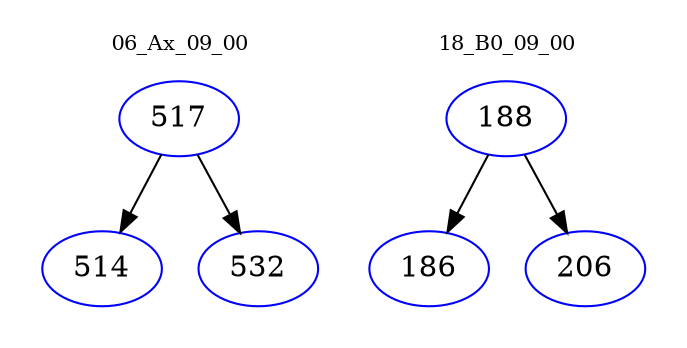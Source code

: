 digraph{
subgraph cluster_0 {
color = white
label = "06_Ax_09_00";
fontsize=10;
T0_517 [label="517", color="blue"]
T0_517 -> T0_514 [color="black"]
T0_514 [label="514", color="blue"]
T0_517 -> T0_532 [color="black"]
T0_532 [label="532", color="blue"]
}
subgraph cluster_1 {
color = white
label = "18_B0_09_00";
fontsize=10;
T1_188 [label="188", color="blue"]
T1_188 -> T1_186 [color="black"]
T1_186 [label="186", color="blue"]
T1_188 -> T1_206 [color="black"]
T1_206 [label="206", color="blue"]
}
}
